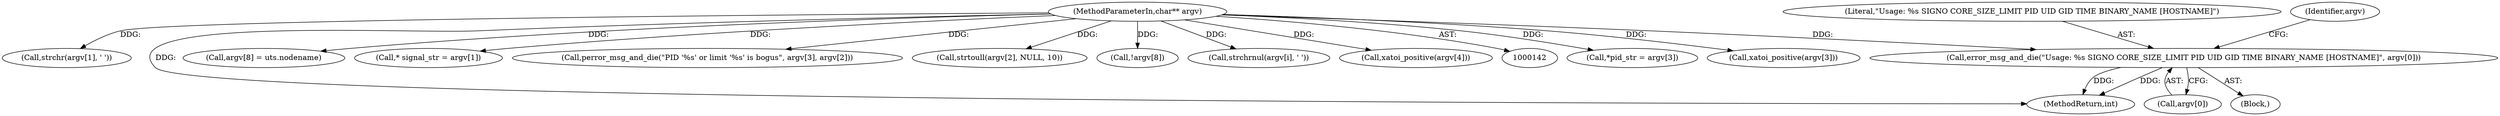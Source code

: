 digraph "0_abrt_4f2c1ddd3e3b81d2d5146b883115371f1cada9f9@array" {
"1000171" [label="(Call,error_msg_and_die(\"Usage: %s SIGNO CORE_SIZE_LIMIT PID UID GID TIME BINARY_NAME [HOSTNAME]\", argv[0]))"];
"1000144" [label="(MethodParameterIn,char** argv)"];
"1000144" [label="(MethodParameterIn,char** argv)"];
"1000173" [label="(Call,argv[0])"];
"1000295" [label="(Call,*pid_str = argv[3])"];
"1000303" [label="(Call,xatoi_positive(argv[3]))"];
"1000177" [label="(Call,strchr(argv[1], ' '))"];
"1001171" [label="(MethodReturn,int)"];
"1000354" [label="(Call,argv[8] = uts.nodename)"];
"1000170" [label="(Block,)"];
"1000172" [label="(Literal,\"Usage: %s SIGNO CORE_SIZE_LIMIT PID UID GID TIME BINARY_NAME [HOSTNAME]\")"];
"1000257" [label="(Call,* signal_str = argv[1])"];
"1000179" [label="(Identifier,argv)"];
"1000321" [label="(Call,perror_msg_and_die(\"PID '%s' or limit '%s' is bogus\", argv[3], argv[2]))"];
"1000270" [label="(Call,strtoull(argv[2], NULL, 10))"];
"1000171" [label="(Call,error_msg_and_die(\"Usage: %s SIGNO CORE_SIZE_LIMIT PID UID GID TIME BINARY_NAME [HOSTNAME]\", argv[0]))"];
"1000346" [label="(Call,!argv[8])"];
"1000196" [label="(Call,strchrnul(argv[i], ' '))"];
"1000310" [label="(Call,xatoi_positive(argv[4]))"];
"1000171" -> "1000170"  [label="AST: "];
"1000171" -> "1000173"  [label="CFG: "];
"1000172" -> "1000171"  [label="AST: "];
"1000173" -> "1000171"  [label="AST: "];
"1000179" -> "1000171"  [label="CFG: "];
"1000171" -> "1001171"  [label="DDG: "];
"1000171" -> "1001171"  [label="DDG: "];
"1000144" -> "1000171"  [label="DDG: "];
"1000144" -> "1000142"  [label="AST: "];
"1000144" -> "1001171"  [label="DDG: "];
"1000144" -> "1000177"  [label="DDG: "];
"1000144" -> "1000196"  [label="DDG: "];
"1000144" -> "1000257"  [label="DDG: "];
"1000144" -> "1000270"  [label="DDG: "];
"1000144" -> "1000295"  [label="DDG: "];
"1000144" -> "1000303"  [label="DDG: "];
"1000144" -> "1000310"  [label="DDG: "];
"1000144" -> "1000321"  [label="DDG: "];
"1000144" -> "1000346"  [label="DDG: "];
"1000144" -> "1000354"  [label="DDG: "];
}
